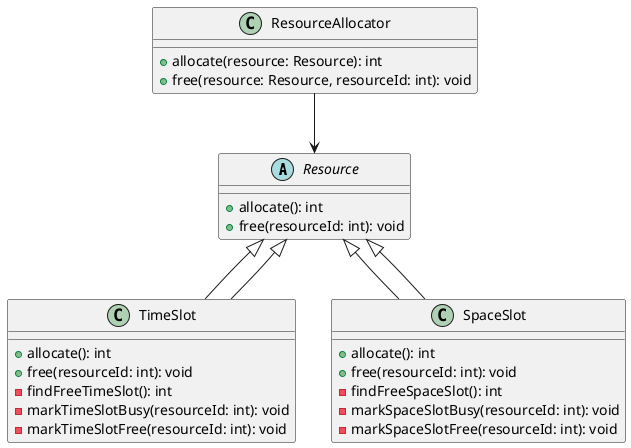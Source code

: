 @startuml
abstract class Resource {
  + allocate(): int
  + free(resourceId: int): void
}

class TimeSlot extends Resource {
  + allocate(): int
  + free(resourceId: int): void
  - findFreeTimeSlot(): int
  - markTimeSlotBusy(resourceId: int): void
  - markTimeSlotFree(resourceId: int): void
}

class SpaceSlot extends Resource {
  + allocate(): int
  + free(resourceId: int): void
  - findFreeSpaceSlot(): int
  - markSpaceSlotBusy(resourceId: int): void
  - markSpaceSlotFree(resourceId: int): void
}

class ResourceAllocator {
  + allocate(resource: Resource): int
  + free(resource: Resource, resourceId: int): void
}

ResourceAllocator --> Resource
Resource <|-- TimeSlot
Resource <|-- SpaceSlot
@enduml
